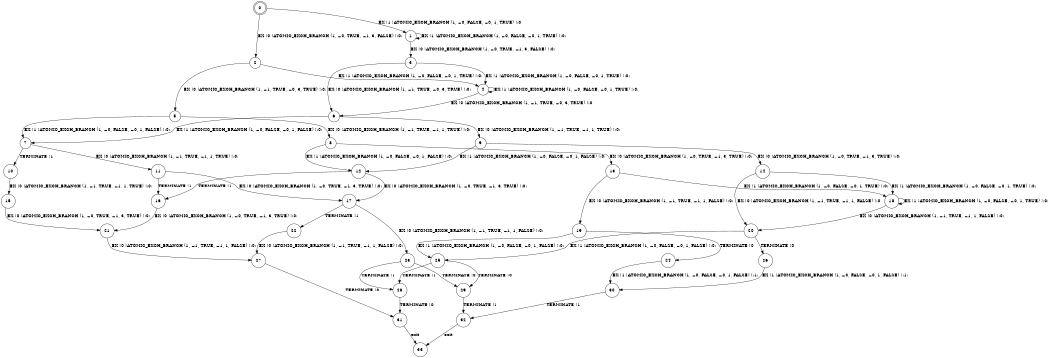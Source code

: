 digraph BCG {
size = "7, 10.5";
center = TRUE;
node [shape = circle];
0 [peripheries = 2];
0 -> 1 [label = "EX !1 !ATOMIC_EXCH_BRANCH (1, +0, FALSE, +0, 1, TRUE) !:0:"];
0 -> 2 [label = "EX !0 !ATOMIC_EXCH_BRANCH (1, +0, TRUE, +1, 3, FALSE) !:0:"];
1 -> 3 [label = "EX !0 !ATOMIC_EXCH_BRANCH (1, +0, TRUE, +1, 3, FALSE) !:0:"];
1 -> 1 [label = "EX !1 !ATOMIC_EXCH_BRANCH (1, +0, FALSE, +0, 1, TRUE) !:0:"];
2 -> 4 [label = "EX !1 !ATOMIC_EXCH_BRANCH (1, +0, FALSE, +0, 1, TRUE) !:0:"];
2 -> 5 [label = "EX !0 !ATOMIC_EXCH_BRANCH (1, +1, TRUE, +0, 3, TRUE) !:0:"];
3 -> 4 [label = "EX !1 !ATOMIC_EXCH_BRANCH (1, +0, FALSE, +0, 1, TRUE) !:0:"];
3 -> 6 [label = "EX !0 !ATOMIC_EXCH_BRANCH (1, +1, TRUE, +0, 3, TRUE) !:0:"];
4 -> 4 [label = "EX !1 !ATOMIC_EXCH_BRANCH (1, +0, FALSE, +0, 1, TRUE) !:0:"];
4 -> 6 [label = "EX !0 !ATOMIC_EXCH_BRANCH (1, +1, TRUE, +0, 3, TRUE) !:0:"];
5 -> 7 [label = "EX !1 !ATOMIC_EXCH_BRANCH (1, +0, FALSE, +0, 1, FALSE) !:0:"];
5 -> 8 [label = "EX !0 !ATOMIC_EXCH_BRANCH (1, +1, TRUE, +1, 1, TRUE) !:0:"];
6 -> 7 [label = "EX !1 !ATOMIC_EXCH_BRANCH (1, +0, FALSE, +0, 1, FALSE) !:0:"];
6 -> 9 [label = "EX !0 !ATOMIC_EXCH_BRANCH (1, +1, TRUE, +1, 1, TRUE) !:0:"];
7 -> 10 [label = "TERMINATE !1"];
7 -> 11 [label = "EX !0 !ATOMIC_EXCH_BRANCH (1, +1, TRUE, +1, 1, TRUE) !:0:"];
8 -> 12 [label = "EX !1 !ATOMIC_EXCH_BRANCH (1, +0, FALSE, +0, 1, FALSE) !:0:"];
8 -> 13 [label = "EX !0 !ATOMIC_EXCH_BRANCH (1, +0, TRUE, +1, 3, TRUE) !:0:"];
9 -> 12 [label = "EX !1 !ATOMIC_EXCH_BRANCH (1, +0, FALSE, +0, 1, FALSE) !:0:"];
9 -> 14 [label = "EX !0 !ATOMIC_EXCH_BRANCH (1, +0, TRUE, +1, 3, TRUE) !:0:"];
10 -> 15 [label = "EX !0 !ATOMIC_EXCH_BRANCH (1, +1, TRUE, +1, 1, TRUE) !:0:"];
11 -> 16 [label = "TERMINATE !1"];
11 -> 17 [label = "EX !0 !ATOMIC_EXCH_BRANCH (1, +0, TRUE, +1, 3, TRUE) !:0:"];
12 -> 16 [label = "TERMINATE !1"];
12 -> 17 [label = "EX !0 !ATOMIC_EXCH_BRANCH (1, +0, TRUE, +1, 3, TRUE) !:0:"];
13 -> 18 [label = "EX !1 !ATOMIC_EXCH_BRANCH (1, +0, FALSE, +0, 1, TRUE) !:0:"];
13 -> 19 [label = "EX !0 !ATOMIC_EXCH_BRANCH (1, +1, TRUE, +1, 1, FALSE) !:0:"];
14 -> 18 [label = "EX !1 !ATOMIC_EXCH_BRANCH (1, +0, FALSE, +0, 1, TRUE) !:0:"];
14 -> 20 [label = "EX !0 !ATOMIC_EXCH_BRANCH (1, +1, TRUE, +1, 1, FALSE) !:0:"];
15 -> 21 [label = "EX !0 !ATOMIC_EXCH_BRANCH (1, +0, TRUE, +1, 3, TRUE) !:0:"];
16 -> 21 [label = "EX !0 !ATOMIC_EXCH_BRANCH (1, +0, TRUE, +1, 3, TRUE) !:0:"];
17 -> 22 [label = "TERMINATE !1"];
17 -> 23 [label = "EX !0 !ATOMIC_EXCH_BRANCH (1, +1, TRUE, +1, 1, FALSE) !:0:"];
18 -> 18 [label = "EX !1 !ATOMIC_EXCH_BRANCH (1, +0, FALSE, +0, 1, TRUE) !:0:"];
18 -> 20 [label = "EX !0 !ATOMIC_EXCH_BRANCH (1, +1, TRUE, +1, 1, FALSE) !:0:"];
19 -> 24 [label = "TERMINATE !0"];
19 -> 25 [label = "EX !1 !ATOMIC_EXCH_BRANCH (1, +0, FALSE, +0, 1, FALSE) !:0:"];
20 -> 26 [label = "TERMINATE !0"];
20 -> 25 [label = "EX !1 !ATOMIC_EXCH_BRANCH (1, +0, FALSE, +0, 1, FALSE) !:0:"];
21 -> 27 [label = "EX !0 !ATOMIC_EXCH_BRANCH (1, +1, TRUE, +1, 1, FALSE) !:0:"];
22 -> 27 [label = "EX !0 !ATOMIC_EXCH_BRANCH (1, +1, TRUE, +1, 1, FALSE) !:0:"];
23 -> 28 [label = "TERMINATE !1"];
23 -> 29 [label = "TERMINATE !0"];
24 -> 30 [label = "EX !1 !ATOMIC_EXCH_BRANCH (1, +0, FALSE, +0, 1, FALSE) !:1:"];
25 -> 28 [label = "TERMINATE !1"];
25 -> 29 [label = "TERMINATE !0"];
26 -> 30 [label = "EX !1 !ATOMIC_EXCH_BRANCH (1, +0, FALSE, +0, 1, FALSE) !:1:"];
27 -> 31 [label = "TERMINATE !0"];
28 -> 31 [label = "TERMINATE !0"];
29 -> 32 [label = "TERMINATE !1"];
30 -> 32 [label = "TERMINATE !1"];
31 -> 33 [label = "exit"];
32 -> 33 [label = "exit"];
}
